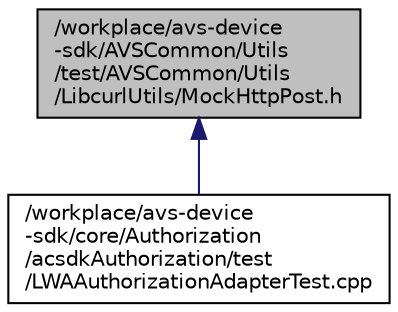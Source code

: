 digraph "/workplace/avs-device-sdk/AVSCommon/Utils/test/AVSCommon/Utils/LibcurlUtils/MockHttpPost.h"
{
 // LATEX_PDF_SIZE
  edge [fontname="Helvetica",fontsize="10",labelfontname="Helvetica",labelfontsize="10"];
  node [fontname="Helvetica",fontsize="10",shape=record];
  Node1 [label="/workplace/avs-device\l-sdk/AVSCommon/Utils\l/test/AVSCommon/Utils\l/LibcurlUtils/MockHttpPost.h",height=0.2,width=0.4,color="black", fillcolor="grey75", style="filled", fontcolor="black",tooltip=" "];
  Node1 -> Node2 [dir="back",color="midnightblue",fontsize="10",style="solid",fontname="Helvetica"];
  Node2 [label="/workplace/avs-device\l-sdk/core/Authorization\l/acsdkAuthorization/test\l/LWAAuthorizationAdapterTest.cpp",height=0.2,width=0.4,color="black", fillcolor="white", style="filled",URL="$_l_w_a_authorization_adapter_test_8cpp.html",tooltip=" "];
}
